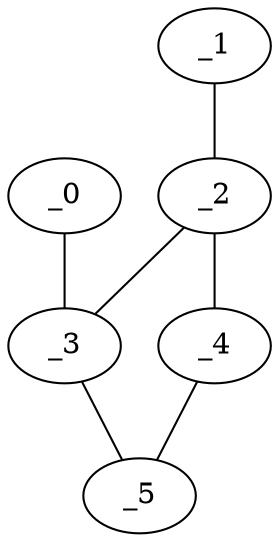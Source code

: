 graph EP1_0120 {
	_0	 [x="1.84067",
		y="2.23519"];
	_3	 [x="1.28164",
		y="2.68135"];
	_0 -- _3;
	_1	 [x="2.17351",
		y="1.08527"];
	_2	 [x="0.457474",
		y="0.781202"];
	_1 -- _2;
	_2 -- _3;
	_4	 [x="0.423327",
		y="2.25078"];
	_2 -- _4;
	_5	 [x="1.98691",
		y="1.73307"];
	_3 -- _5;
	_4 -- _5;
}
